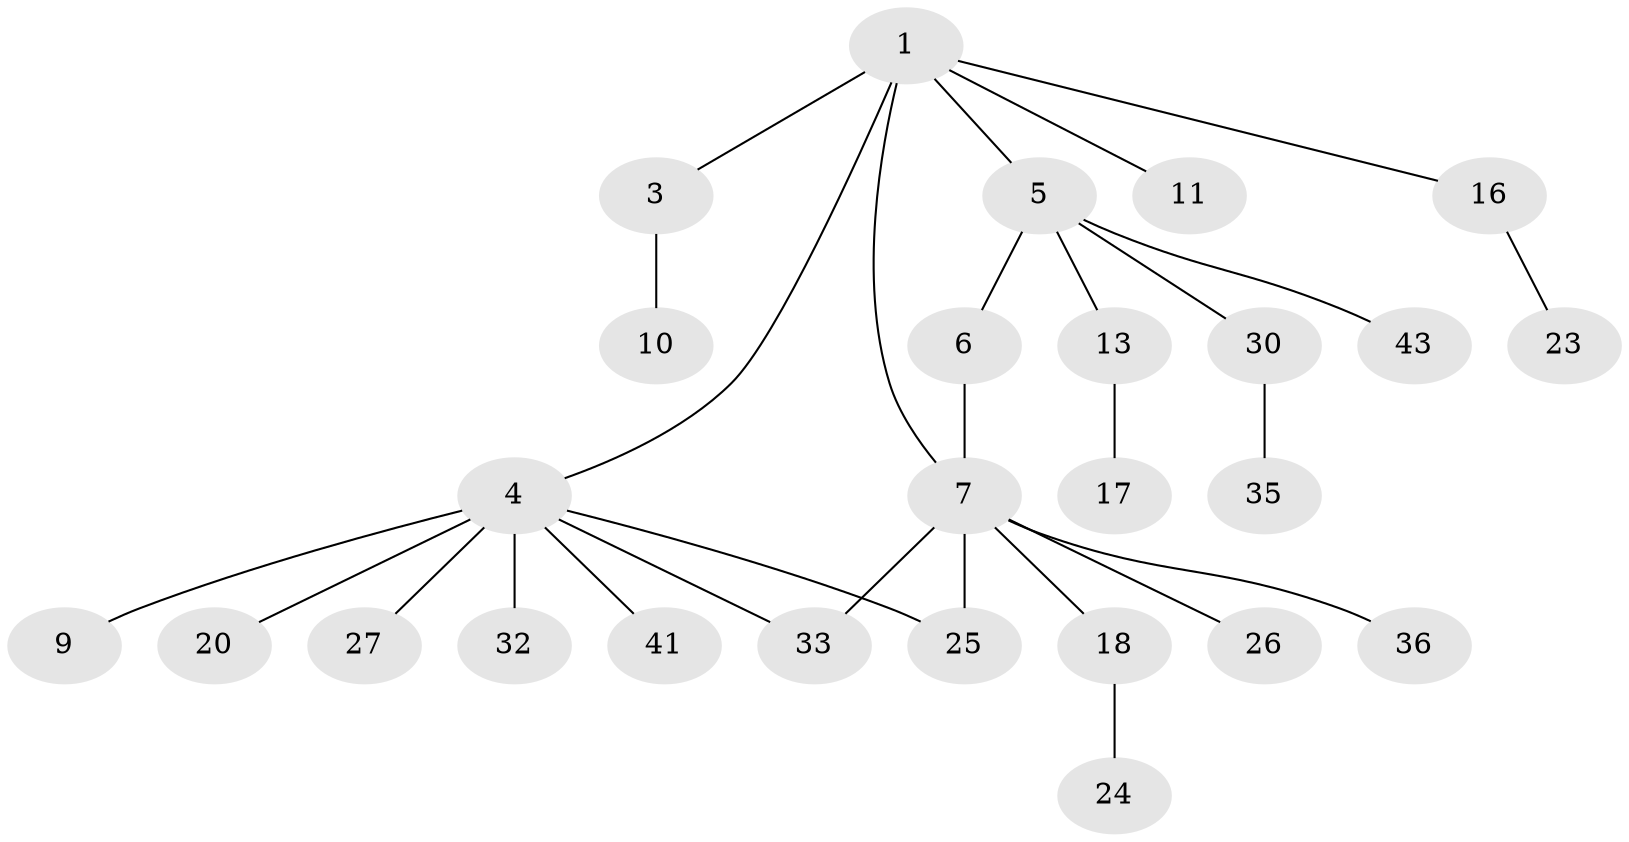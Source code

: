 // original degree distribution, {4: 0.07692307692307693, 7: 0.038461538461538464, 2: 0.3269230769230769, 1: 0.40384615384615385, 6: 0.019230769230769232, 3: 0.1346153846153846}
// Generated by graph-tools (version 1.1) at 2025/13/03/09/25 04:13:21]
// undirected, 26 vertices, 28 edges
graph export_dot {
graph [start="1"]
  node [color=gray90,style=filled];
  1 [super="+2"];
  3 [super="+21+14"];
  4 [super="+8+34+12"];
  5 [super="+22"];
  6;
  7 [super="+19"];
  9 [super="+39"];
  10;
  11 [super="+38"];
  13 [super="+46"];
  16;
  17;
  18;
  20 [super="+31"];
  23;
  24;
  25 [super="+37"];
  26 [super="+28+44"];
  27 [super="+45"];
  30 [super="+49"];
  32;
  33 [super="+52"];
  35;
  36;
  41;
  43;
  1 -- 4;
  1 -- 11;
  1 -- 16;
  1 -- 3;
  1 -- 5;
  1 -- 7;
  3 -- 10;
  4 -- 27;
  4 -- 33;
  4 -- 41;
  4 -- 9;
  4 -- 32;
  4 -- 25;
  4 -- 20 [weight=2];
  5 -- 6;
  5 -- 13;
  5 -- 43;
  5 -- 30;
  6 -- 7;
  7 -- 18;
  7 -- 26;
  7 -- 36;
  7 -- 25;
  7 -- 33 [weight=2];
  13 -- 17;
  16 -- 23;
  18 -- 24;
  30 -- 35;
}
